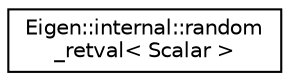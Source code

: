 digraph "Graphical Class Hierarchy"
{
  edge [fontname="Helvetica",fontsize="10",labelfontname="Helvetica",labelfontsize="10"];
  node [fontname="Helvetica",fontsize="10",shape=record];
  rankdir="LR";
  Node1 [label="Eigen::internal::random\l_retval\< Scalar \>",height=0.2,width=0.4,color="black", fillcolor="white", style="filled",URL="$struct_eigen_1_1internal_1_1random__retval.html"];
}
